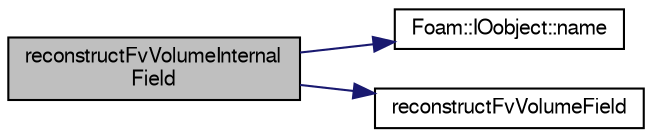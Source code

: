 digraph "reconstructFvVolumeInternalField"
{
  bgcolor="transparent";
  edge [fontname="FreeSans",fontsize="10",labelfontname="FreeSans",labelfontsize="10"];
  node [fontname="FreeSans",fontsize="10",shape=record];
  rankdir="LR";
  Node1324 [label="reconstructFvVolumeInternal\lField",height=0.2,width=0.4,color="black", fillcolor="grey75", style="filled", fontcolor="black"];
  Node1324 -> Node1325 [color="midnightblue",fontsize="10",style="solid",fontname="FreeSans"];
  Node1325 [label="Foam::IOobject::name",height=0.2,width=0.4,color="black",URL="$a26142.html#acc80e00a8ac919288fb55bd14cc88bf6",tooltip="Return name. "];
  Node1324 -> Node1326 [color="midnightblue",fontsize="10",style="solid",fontname="FreeSans"];
  Node1326 [label="reconstructFvVolumeField",height=0.2,width=0.4,color="black",URL="$a28646.html#aef369d76656a037057727938a95de237",tooltip="Reconstruct volume field. "];
}
